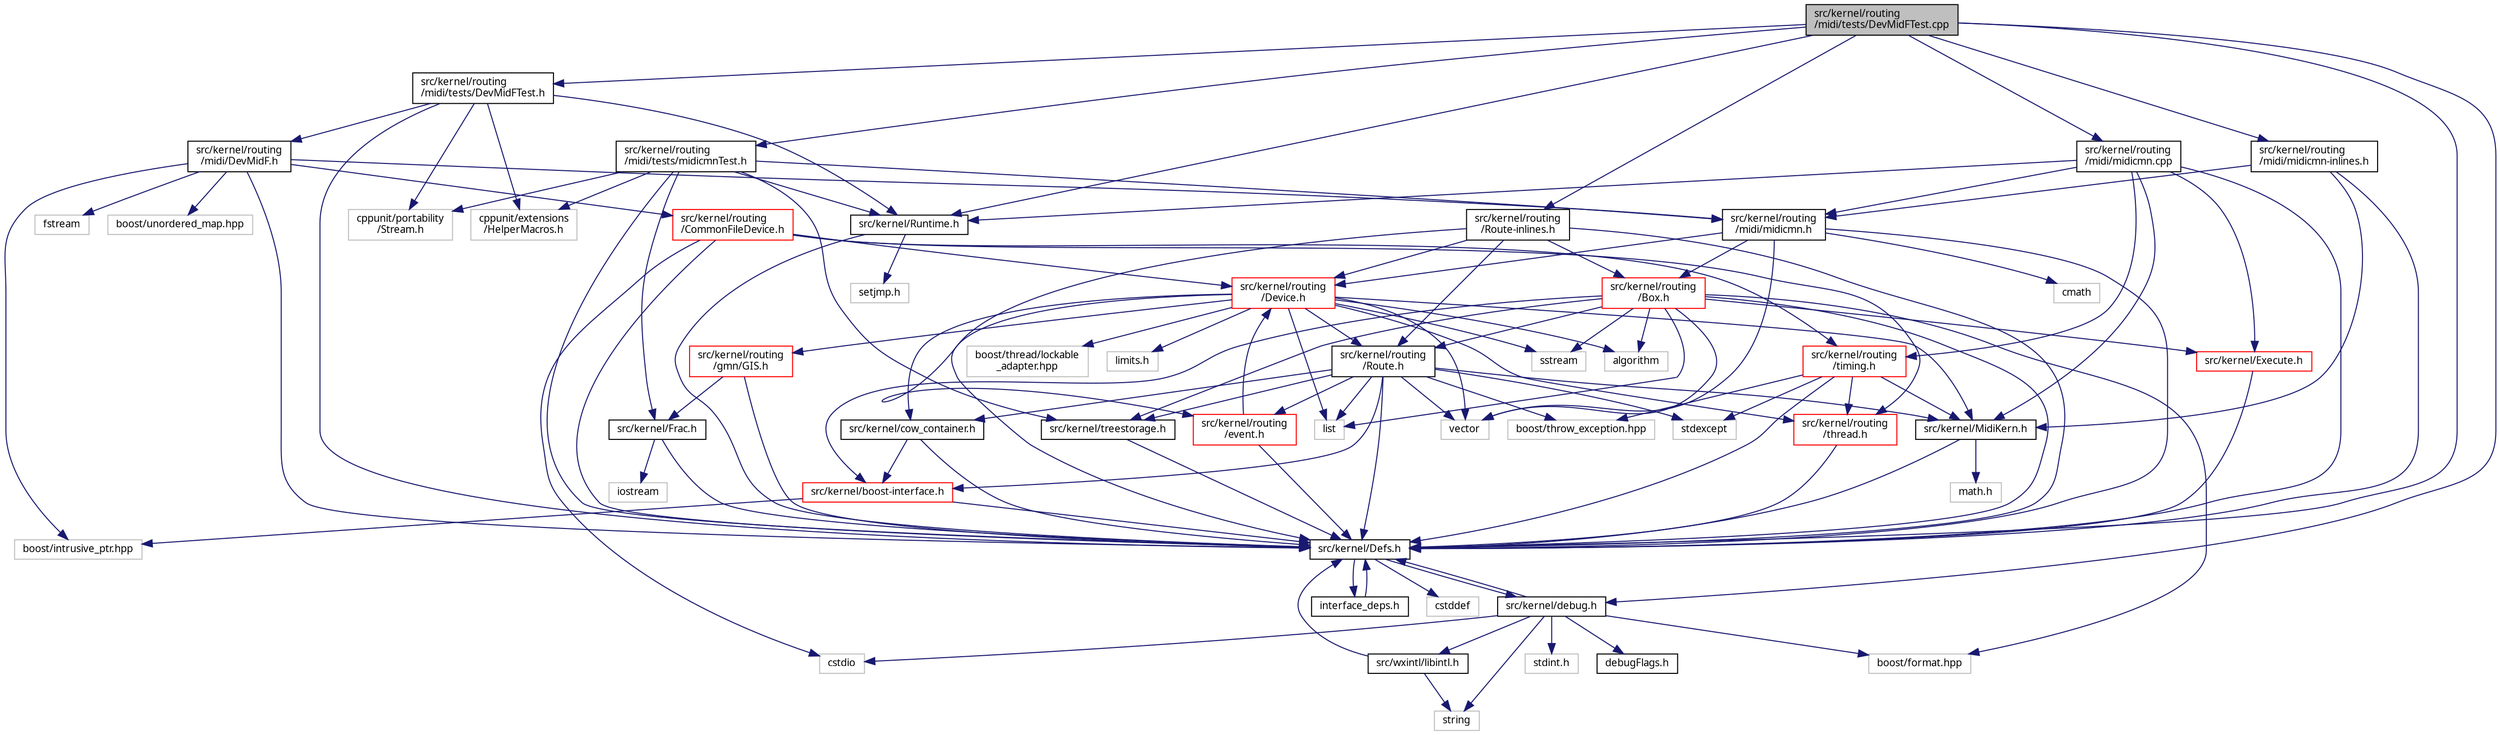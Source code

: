 digraph "src/kernel/routing/midi/tests/DevMidFTest.cpp"
{
  edge [fontname="Sans",fontsize="10",labelfontname="Sans",labelfontsize="10"];
  node [fontname="Sans",fontsize="10",shape=record];
  Node0 [label="src/kernel/routing\l/midi/tests/DevMidFTest.cpp",height=0.2,width=0.4,color="black", fillcolor="grey75", style="filled", fontcolor="black"];
  Node0 -> Node1 [color="midnightblue",fontsize="10",style="solid",fontname="Sans"];
  Node1 [label="src/kernel/Defs.h",height=0.2,width=0.4,color="black", fillcolor="white", style="filled",URL="$d1/d73/Defs_8h.html",tooltip="Common definitions. "];
  Node1 -> Node2 [color="midnightblue",fontsize="10",style="solid",fontname="Sans"];
  Node2 [label="interface_deps.h",height=0.2,width=0.4,color="black", fillcolor="white", style="filled",URL="$de/ddd/interface__deps_8h.html"];
  Node2 -> Node1 [color="midnightblue",fontsize="10",style="solid",fontname="Sans"];
  Node1 -> Node3 [color="midnightblue",fontsize="10",style="solid",fontname="Sans"];
  Node3 [label="cstddef",height=0.2,width=0.4,color="grey75", fillcolor="white", style="filled"];
  Node1 -> Node4 [color="midnightblue",fontsize="10",style="solid",fontname="Sans"];
  Node4 [label="src/kernel/debug.h",height=0.2,width=0.4,color="black", fillcolor="white", style="filled",URL="$db/d16/debug_8h.html"];
  Node4 -> Node1 [color="midnightblue",fontsize="10",style="solid",fontname="Sans"];
  Node4 -> Node5 [color="midnightblue",fontsize="10",style="solid",fontname="Sans"];
  Node5 [label="src/wxintl/libintl.h",height=0.2,width=0.4,color="black", fillcolor="white", style="filled",URL="$d4/d64/libintl_8h.html"];
  Node5 -> Node1 [color="midnightblue",fontsize="10",style="solid",fontname="Sans"];
  Node5 -> Node6 [color="midnightblue",fontsize="10",style="solid",fontname="Sans"];
  Node6 [label="string",height=0.2,width=0.4,color="grey75", fillcolor="white", style="filled"];
  Node4 -> Node6 [color="midnightblue",fontsize="10",style="solid",fontname="Sans"];
  Node4 -> Node7 [color="midnightblue",fontsize="10",style="solid",fontname="Sans"];
  Node7 [label="cstdio",height=0.2,width=0.4,color="grey75", fillcolor="white", style="filled"];
  Node4 -> Node8 [color="midnightblue",fontsize="10",style="solid",fontname="Sans"];
  Node8 [label="boost/format.hpp",height=0.2,width=0.4,color="grey75", fillcolor="white", style="filled"];
  Node4 -> Node9 [color="midnightblue",fontsize="10",style="solid",fontname="Sans"];
  Node9 [label="stdint.h",height=0.2,width=0.4,color="grey75", fillcolor="white", style="filled"];
  Node4 -> Node10 [color="midnightblue",fontsize="10",style="solid",fontname="Sans"];
  Node10 [label="debugFlags.h",height=0.2,width=0.4,color="black", fillcolor="white", style="filled",URL="$d4/dab/debugFlags_8h.html",tooltip="Debug flags for mutabor debug mode. "];
  Node0 -> Node4 [color="midnightblue",fontsize="10",style="solid",fontname="Sans"];
  Node0 -> Node11 [color="midnightblue",fontsize="10",style="solid",fontname="Sans"];
  Node11 [label="src/kernel/Runtime.h",height=0.2,width=0.4,color="black", fillcolor="white", style="filled",URL="$d5/d84/Runtime_8h.html",tooltip="Runtime functions of the (mainly C) old kernel of Mutabor. "];
  Node11 -> Node1 [color="midnightblue",fontsize="10",style="solid",fontname="Sans"];
  Node11 -> Node12 [color="midnightblue",fontsize="10",style="solid",fontname="Sans"];
  Node12 [label="setjmp.h",height=0.2,width=0.4,color="grey75", fillcolor="white", style="filled"];
  Node0 -> Node13 [color="midnightblue",fontsize="10",style="solid",fontname="Sans"];
  Node13 [label="src/kernel/routing\l/midi/tests/DevMidFTest.h",height=0.2,width=0.4,color="black", fillcolor="white", style="filled",URL="$da/d0f/DevMidFTest_8h.html"];
  Node13 -> Node1 [color="midnightblue",fontsize="10",style="solid",fontname="Sans"];
  Node13 -> Node14 [color="midnightblue",fontsize="10",style="solid",fontname="Sans"];
  Node14 [label="cppunit/extensions\l/HelperMacros.h",height=0.2,width=0.4,color="grey75", fillcolor="white", style="filled"];
  Node13 -> Node15 [color="midnightblue",fontsize="10",style="solid",fontname="Sans"];
  Node15 [label="cppunit/portability\l/Stream.h",height=0.2,width=0.4,color="grey75", fillcolor="white", style="filled"];
  Node13 -> Node16 [color="midnightblue",fontsize="10",style="solid",fontname="Sans"];
  Node16 [label="src/kernel/routing\l/midi/DevMidF.h",height=0.2,width=0.4,color="black", fillcolor="white", style="filled",URL="$da/d3c/DevMidF_8h.html"];
  Node16 -> Node1 [color="midnightblue",fontsize="10",style="solid",fontname="Sans"];
  Node16 -> Node17 [color="midnightblue",fontsize="10",style="solid",fontname="Sans"];
  Node17 [label="src/kernel/routing\l/CommonFileDevice.h",height=0.2,width=0.4,color="red", fillcolor="white", style="filled",URL="$d9/d17/CommonFileDevice_8h.html"];
  Node17 -> Node1 [color="midnightblue",fontsize="10",style="solid",fontname="Sans"];
  Node17 -> Node18 [color="midnightblue",fontsize="10",style="solid",fontname="Sans"];
  Node18 [label="src/kernel/routing\l/Device.h",height=0.2,width=0.4,color="red", fillcolor="white", style="filled",URL="$de/d05/Device_8h.html",tooltip="Routing. "];
  Node18 -> Node1 [color="midnightblue",fontsize="10",style="solid",fontname="Sans"];
  Node18 -> Node19 [color="midnightblue",fontsize="10",style="solid",fontname="Sans"];
  Node19 [label="src/kernel/cow_container.h",height=0.2,width=0.4,color="black", fillcolor="white", style="filled",URL="$da/d28/cow__container_8h.html",tooltip="Copy on write container. "];
  Node19 -> Node1 [color="midnightblue",fontsize="10",style="solid",fontname="Sans"];
  Node19 -> Node20 [color="midnightblue",fontsize="10",style="solid",fontname="Sans"];
  Node20 [label="src/kernel/boost-interface.h",height=0.2,width=0.4,color="red", fillcolor="white", style="filled",URL="$d1/da4/boost-interface_8h.html",tooltip="Interface to the boost library. "];
  Node20 -> Node1 [color="midnightblue",fontsize="10",style="solid",fontname="Sans"];
  Node20 -> Node22 [color="midnightblue",fontsize="10",style="solid",fontname="Sans"];
  Node22 [label="boost/intrusive_ptr.hpp",height=0.2,width=0.4,color="grey75", fillcolor="white", style="filled"];
  Node18 -> Node23 [color="midnightblue",fontsize="10",style="solid",fontname="Sans"];
  Node23 [label="src/kernel/routing\l/gmn/GIS.h",height=0.2,width=0.4,color="red", fillcolor="white", style="filled",URL="$dd/d4d/GIS_8h.html"];
  Node23 -> Node1 [color="midnightblue",fontsize="10",style="solid",fontname="Sans"];
  Node23 -> Node24 [color="midnightblue",fontsize="10",style="solid",fontname="Sans"];
  Node24 [label="src/kernel/Frac.h",height=0.2,width=0.4,color="black", fillcolor="white", style="filled",URL="$df/d4f/Frac_8h.html",tooltip="Fraction class for Mutabor. "];
  Node24 -> Node1 [color="midnightblue",fontsize="10",style="solid",fontname="Sans"];
  Node24 -> Node25 [color="midnightblue",fontsize="10",style="solid",fontname="Sans"];
  Node25 [label="iostream",height=0.2,width=0.4,color="grey75", fillcolor="white", style="filled"];
  Node18 -> Node28 [color="midnightblue",fontsize="10",style="solid",fontname="Sans"];
  Node28 [label="src/kernel/routing\l/Route.h",height=0.2,width=0.4,color="black", fillcolor="white", style="filled",URL="$d1/d65/Route_8h.html",tooltip="Routing. "];
  Node28 -> Node1 [color="midnightblue",fontsize="10",style="solid",fontname="Sans"];
  Node28 -> Node19 [color="midnightblue",fontsize="10",style="solid",fontname="Sans"];
  Node28 -> Node29 [color="midnightblue",fontsize="10",style="solid",fontname="Sans"];
  Node29 [label="src/kernel/MidiKern.h",height=0.2,width=0.4,color="black", fillcolor="white", style="filled",URL="$da/dfd/MidiKern_8h.html"];
  Node29 -> Node1 [color="midnightblue",fontsize="10",style="solid",fontname="Sans"];
  Node29 -> Node30 [color="midnightblue",fontsize="10",style="solid",fontname="Sans"];
  Node30 [label="math.h",height=0.2,width=0.4,color="grey75", fillcolor="white", style="filled"];
  Node28 -> Node31 [color="midnightblue",fontsize="10",style="solid",fontname="Sans"];
  Node31 [label="src/kernel/treestorage.h",height=0.2,width=0.4,color="black", fillcolor="white", style="filled",URL="$db/dbe/treestorage_8h.html",tooltip="abstract class for tree like storage "];
  Node31 -> Node1 [color="midnightblue",fontsize="10",style="solid",fontname="Sans"];
  Node28 -> Node20 [color="midnightblue",fontsize="10",style="solid",fontname="Sans"];
  Node28 -> Node32 [color="midnightblue",fontsize="10",style="solid",fontname="Sans"];
  Node32 [label="list",height=0.2,width=0.4,color="grey75", fillcolor="white", style="filled"];
  Node28 -> Node33 [color="midnightblue",fontsize="10",style="solid",fontname="Sans"];
  Node33 [label="vector",height=0.2,width=0.4,color="grey75", fillcolor="white", style="filled"];
  Node28 -> Node34 [color="midnightblue",fontsize="10",style="solid",fontname="Sans"];
  Node34 [label="stdexcept",height=0.2,width=0.4,color="grey75", fillcolor="white", style="filled"];
  Node28 -> Node35 [color="midnightblue",fontsize="10",style="solid",fontname="Sans"];
  Node35 [label="boost/throw_exception.hpp",height=0.2,width=0.4,color="grey75", fillcolor="white", style="filled"];
  Node28 -> Node36 [color="midnightblue",fontsize="10",style="solid",fontname="Sans"];
  Node36 [label="src/kernel/routing\l/event.h",height=0.2,width=0.4,color="red", fillcolor="white", style="filled",URL="$dd/d20/event_8h.html"];
  Node36 -> Node1 [color="midnightblue",fontsize="10",style="solid",fontname="Sans"];
  Node36 -> Node18 [color="midnightblue",fontsize="10",style="solid",fontname="Sans"];
  Node18 -> Node39 [color="midnightblue",fontsize="10",style="solid",fontname="Sans"];
  Node39 [label="src/kernel/routing\l/thread.h",height=0.2,width=0.4,color="red", fillcolor="white", style="filled",URL="$db/dd5/thread_8h.html"];
  Node39 -> Node1 [color="midnightblue",fontsize="10",style="solid",fontname="Sans"];
  Node18 -> Node42 [color="midnightblue",fontsize="10",style="solid",fontname="Sans"];
  Node42 [label="boost/thread/lockable\l_adapter.hpp",height=0.2,width=0.4,color="grey75", fillcolor="white", style="filled"];
  Node18 -> Node29 [color="midnightblue",fontsize="10",style="solid",fontname="Sans"];
  Node18 -> Node33 [color="midnightblue",fontsize="10",style="solid",fontname="Sans"];
  Node18 -> Node32 [color="midnightblue",fontsize="10",style="solid",fontname="Sans"];
  Node18 -> Node43 [color="midnightblue",fontsize="10",style="solid",fontname="Sans"];
  Node43 [label="limits.h",height=0.2,width=0.4,color="grey75", fillcolor="white", style="filled"];
  Node18 -> Node44 [color="midnightblue",fontsize="10",style="solid",fontname="Sans"];
  Node44 [label="algorithm",height=0.2,width=0.4,color="grey75", fillcolor="white", style="filled"];
  Node18 -> Node45 [color="midnightblue",fontsize="10",style="solid",fontname="Sans"];
  Node45 [label="sstream",height=0.2,width=0.4,color="grey75", fillcolor="white", style="filled"];
  Node17 -> Node39 [color="midnightblue",fontsize="10",style="solid",fontname="Sans"];
  Node17 -> Node48 [color="midnightblue",fontsize="10",style="solid",fontname="Sans"];
  Node48 [label="src/kernel/routing\l/timing.h",height=0.2,width=0.4,color="red", fillcolor="white", style="filled",URL="$db/d41/timing_8h.html"];
  Node48 -> Node1 [color="midnightblue",fontsize="10",style="solid",fontname="Sans"];
  Node48 -> Node29 [color="midnightblue",fontsize="10",style="solid",fontname="Sans"];
  Node48 -> Node34 [color="midnightblue",fontsize="10",style="solid",fontname="Sans"];
  Node48 -> Node35 [color="midnightblue",fontsize="10",style="solid",fontname="Sans"];
  Node48 -> Node39 [color="midnightblue",fontsize="10",style="solid",fontname="Sans"];
  Node17 -> Node7 [color="midnightblue",fontsize="10",style="solid",fontname="Sans"];
  Node16 -> Node53 [color="midnightblue",fontsize="10",style="solid",fontname="Sans"];
  Node53 [label="src/kernel/routing\l/midi/midicmn.h",height=0.2,width=0.4,color="black", fillcolor="white", style="filled",URL="$de/d21/midicmn_8h.html"];
  Node53 -> Node1 [color="midnightblue",fontsize="10",style="solid",fontname="Sans"];
  Node53 -> Node18 [color="midnightblue",fontsize="10",style="solid",fontname="Sans"];
  Node53 -> Node54 [color="midnightblue",fontsize="10",style="solid",fontname="Sans"];
  Node54 [label="src/kernel/routing\l/Box.h",height=0.2,width=0.4,color="red", fillcolor="white", style="filled",URL="$de/d0f/Box_8h.html",tooltip="Mutabor Box for C++. "];
  Node54 -> Node1 [color="midnightblue",fontsize="10",style="solid",fontname="Sans"];
  Node54 -> Node31 [color="midnightblue",fontsize="10",style="solid",fontname="Sans"];
  Node54 -> Node20 [color="midnightblue",fontsize="10",style="solid",fontname="Sans"];
  Node54 -> Node28 [color="midnightblue",fontsize="10",style="solid",fontname="Sans"];
  Node54 -> Node55 [color="midnightblue",fontsize="10",style="solid",fontname="Sans"];
  Node55 [label="src/kernel/Execute.h",height=0.2,width=0.4,color="red", fillcolor="white", style="filled",URL="$de/d11/Execute_8h.html",tooltip="Execute tuning changes. "];
  Node55 -> Node1 [color="midnightblue",fontsize="10",style="solid",fontname="Sans"];
  Node54 -> Node33 [color="midnightblue",fontsize="10",style="solid",fontname="Sans"];
  Node54 -> Node32 [color="midnightblue",fontsize="10",style="solid",fontname="Sans"];
  Node54 -> Node44 [color="midnightblue",fontsize="10",style="solid",fontname="Sans"];
  Node54 -> Node45 [color="midnightblue",fontsize="10",style="solid",fontname="Sans"];
  Node54 -> Node8 [color="midnightblue",fontsize="10",style="solid",fontname="Sans"];
  Node53 -> Node33 [color="midnightblue",fontsize="10",style="solid",fontname="Sans"];
  Node53 -> Node62 [color="midnightblue",fontsize="10",style="solid",fontname="Sans"];
  Node62 [label="cmath",height=0.2,width=0.4,color="grey75", fillcolor="white", style="filled"];
  Node16 -> Node63 [color="midnightblue",fontsize="10",style="solid",fontname="Sans"];
  Node63 [label="fstream",height=0.2,width=0.4,color="grey75", fillcolor="white", style="filled"];
  Node16 -> Node22 [color="midnightblue",fontsize="10",style="solid",fontname="Sans"];
  Node16 -> Node64 [color="midnightblue",fontsize="10",style="solid",fontname="Sans"];
  Node64 [label="boost/unordered_map.hpp",height=0.2,width=0.4,color="grey75", fillcolor="white", style="filled"];
  Node13 -> Node11 [color="midnightblue",fontsize="10",style="solid",fontname="Sans"];
  Node0 -> Node65 [color="midnightblue",fontsize="10",style="solid",fontname="Sans"];
  Node65 [label="src/kernel/routing\l/midi/tests/midicmnTest.h",height=0.2,width=0.4,color="black", fillcolor="white", style="filled",URL="$dd/d56/midicmnTest_8h.html"];
  Node65 -> Node1 [color="midnightblue",fontsize="10",style="solid",fontname="Sans"];
  Node65 -> Node31 [color="midnightblue",fontsize="10",style="solid",fontname="Sans"];
  Node65 -> Node24 [color="midnightblue",fontsize="10",style="solid",fontname="Sans"];
  Node65 -> Node53 [color="midnightblue",fontsize="10",style="solid",fontname="Sans"];
  Node65 -> Node14 [color="midnightblue",fontsize="10",style="solid",fontname="Sans"];
  Node65 -> Node15 [color="midnightblue",fontsize="10",style="solid",fontname="Sans"];
  Node65 -> Node11 [color="midnightblue",fontsize="10",style="solid",fontname="Sans"];
  Node0 -> Node66 [color="midnightblue",fontsize="10",style="solid",fontname="Sans"];
  Node66 [label="src/kernel/routing\l/midi/midicmn-inlines.h",height=0.2,width=0.4,color="black", fillcolor="white", style="filled",URL="$d9/d34/midicmn-inlines_8h.html"];
  Node66 -> Node1 [color="midnightblue",fontsize="10",style="solid",fontname="Sans"];
  Node66 -> Node53 [color="midnightblue",fontsize="10",style="solid",fontname="Sans"];
  Node66 -> Node29 [color="midnightblue",fontsize="10",style="solid",fontname="Sans"];
  Node0 -> Node67 [color="midnightblue",fontsize="10",style="solid",fontname="Sans"];
  Node67 [label="src/kernel/routing\l/Route-inlines.h",height=0.2,width=0.4,color="black", fillcolor="white", style="filled",URL="$d2/d2c/Route-inlines_8h.html"];
  Node67 -> Node1 [color="midnightblue",fontsize="10",style="solid",fontname="Sans"];
  Node67 -> Node28 [color="midnightblue",fontsize="10",style="solid",fontname="Sans"];
  Node67 -> Node18 [color="midnightblue",fontsize="10",style="solid",fontname="Sans"];
  Node67 -> Node54 [color="midnightblue",fontsize="10",style="solid",fontname="Sans"];
  Node67 -> Node36 [color="midnightblue",fontsize="10",style="solid",fontname="Sans"];
  Node0 -> Node68 [color="midnightblue",fontsize="10",style="solid",fontname="Sans"];
  Node68 [label="src/kernel/routing\l/midi/midicmn.cpp",height=0.2,width=0.4,color="black", fillcolor="white", style="filled",URL="$d3/d0f/midicmn_8cpp.html"];
  Node68 -> Node1 [color="midnightblue",fontsize="10",style="solid",fontname="Sans"];
  Node68 -> Node53 [color="midnightblue",fontsize="10",style="solid",fontname="Sans"];
  Node68 -> Node48 [color="midnightblue",fontsize="10",style="solid",fontname="Sans"];
  Node68 -> Node29 [color="midnightblue",fontsize="10",style="solid",fontname="Sans"];
  Node68 -> Node55 [color="midnightblue",fontsize="10",style="solid",fontname="Sans"];
  Node68 -> Node11 [color="midnightblue",fontsize="10",style="solid",fontname="Sans"];
}
